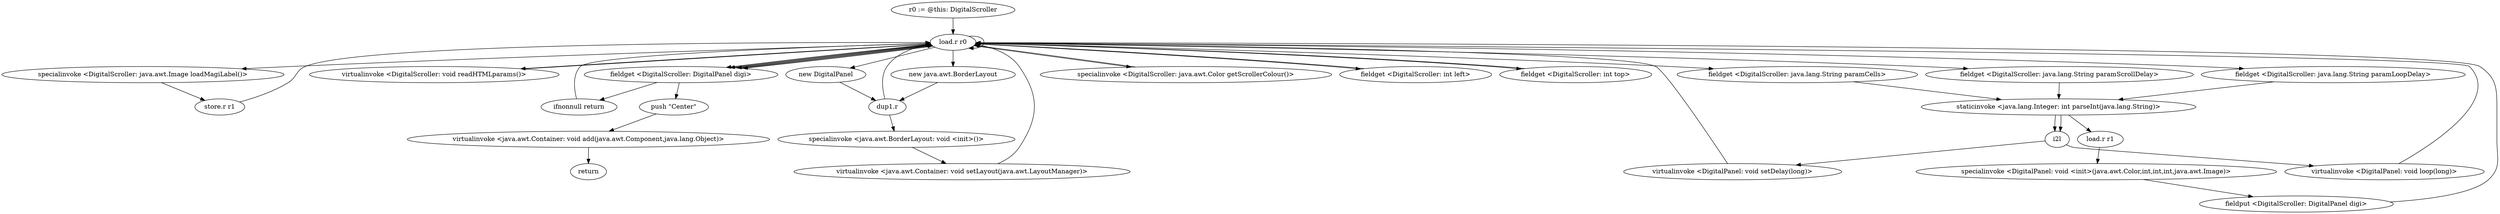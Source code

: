digraph "" {
    "r0 := @this: DigitalScroller"
    "load.r r0"
    "r0 := @this: DigitalScroller"->"load.r r0";
    "specialinvoke <DigitalScroller: java.awt.Image loadMagiLabel()>"
    "load.r r0"->"specialinvoke <DigitalScroller: java.awt.Image loadMagiLabel()>";
    "store.r r1"
    "specialinvoke <DigitalScroller: java.awt.Image loadMagiLabel()>"->"store.r r1";
    "store.r r1"->"load.r r0";
    "virtualinvoke <DigitalScroller: void readHTMLparams()>"
    "load.r r0"->"virtualinvoke <DigitalScroller: void readHTMLparams()>";
    "virtualinvoke <DigitalScroller: void readHTMLparams()>"->"load.r r0";
    "fieldget <DigitalScroller: DigitalPanel digi>"
    "load.r r0"->"fieldget <DigitalScroller: DigitalPanel digi>";
    "ifnonnull return"
    "fieldget <DigitalScroller: DigitalPanel digi>"->"ifnonnull return";
    "ifnonnull return"->"load.r r0";
    "new DigitalPanel"
    "load.r r0"->"new DigitalPanel";
    "dup1.r"
    "new DigitalPanel"->"dup1.r";
    "dup1.r"->"load.r r0";
    "specialinvoke <DigitalScroller: java.awt.Color getScrollerColour()>"
    "load.r r0"->"specialinvoke <DigitalScroller: java.awt.Color getScrollerColour()>";
    "specialinvoke <DigitalScroller: java.awt.Color getScrollerColour()>"->"load.r r0";
    "fieldget <DigitalScroller: int left>"
    "load.r r0"->"fieldget <DigitalScroller: int left>";
    "fieldget <DigitalScroller: int left>"->"load.r r0";
    "fieldget <DigitalScroller: int top>"
    "load.r r0"->"fieldget <DigitalScroller: int top>";
    "fieldget <DigitalScroller: int top>"->"load.r r0";
    "fieldget <DigitalScroller: java.lang.String paramCells>"
    "load.r r0"->"fieldget <DigitalScroller: java.lang.String paramCells>";
    "staticinvoke <java.lang.Integer: int parseInt(java.lang.String)>"
    "fieldget <DigitalScroller: java.lang.String paramCells>"->"staticinvoke <java.lang.Integer: int parseInt(java.lang.String)>";
    "load.r r1"
    "staticinvoke <java.lang.Integer: int parseInt(java.lang.String)>"->"load.r r1";
    "specialinvoke <DigitalPanel: void <init>(java.awt.Color,int,int,int,java.awt.Image)>"
    "load.r r1"->"specialinvoke <DigitalPanel: void <init>(java.awt.Color,int,int,int,java.awt.Image)>";
    "fieldput <DigitalScroller: DigitalPanel digi>"
    "specialinvoke <DigitalPanel: void <init>(java.awt.Color,int,int,int,java.awt.Image)>"->"fieldput <DigitalScroller: DigitalPanel digi>";
    "fieldput <DigitalScroller: DigitalPanel digi>"->"load.r r0";
    "load.r r0"->"fieldget <DigitalScroller: DigitalPanel digi>";
    "fieldget <DigitalScroller: DigitalPanel digi>"->"load.r r0";
    "fieldget <DigitalScroller: java.lang.String paramScrollDelay>"
    "load.r r0"->"fieldget <DigitalScroller: java.lang.String paramScrollDelay>";
    "fieldget <DigitalScroller: java.lang.String paramScrollDelay>"->"staticinvoke <java.lang.Integer: int parseInt(java.lang.String)>";
    "i2l"
    "staticinvoke <java.lang.Integer: int parseInt(java.lang.String)>"->"i2l";
    "virtualinvoke <DigitalPanel: void setDelay(long)>"
    "i2l"->"virtualinvoke <DigitalPanel: void setDelay(long)>";
    "virtualinvoke <DigitalPanel: void setDelay(long)>"->"load.r r0";
    "load.r r0"->"fieldget <DigitalScroller: DigitalPanel digi>";
    "fieldget <DigitalScroller: DigitalPanel digi>"->"load.r r0";
    "fieldget <DigitalScroller: java.lang.String paramLoopDelay>"
    "load.r r0"->"fieldget <DigitalScroller: java.lang.String paramLoopDelay>";
    "fieldget <DigitalScroller: java.lang.String paramLoopDelay>"->"staticinvoke <java.lang.Integer: int parseInt(java.lang.String)>";
    "staticinvoke <java.lang.Integer: int parseInt(java.lang.String)>"->"i2l";
    "virtualinvoke <DigitalPanel: void loop(long)>"
    "i2l"->"virtualinvoke <DigitalPanel: void loop(long)>";
    "virtualinvoke <DigitalPanel: void loop(long)>"->"load.r r0";
    "new java.awt.BorderLayout"
    "load.r r0"->"new java.awt.BorderLayout";
    "new java.awt.BorderLayout"->"dup1.r";
    "specialinvoke <java.awt.BorderLayout: void <init>()>"
    "dup1.r"->"specialinvoke <java.awt.BorderLayout: void <init>()>";
    "virtualinvoke <java.awt.Container: void setLayout(java.awt.LayoutManager)>"
    "specialinvoke <java.awt.BorderLayout: void <init>()>"->"virtualinvoke <java.awt.Container: void setLayout(java.awt.LayoutManager)>";
    "virtualinvoke <java.awt.Container: void setLayout(java.awt.LayoutManager)>"->"load.r r0";
    "load.r r0"->"load.r r0";
    "load.r r0"->"fieldget <DigitalScroller: DigitalPanel digi>";
    "push \"Center\""
    "fieldget <DigitalScroller: DigitalPanel digi>"->"push \"Center\"";
    "virtualinvoke <java.awt.Container: void add(java.awt.Component,java.lang.Object)>"
    "push \"Center\""->"virtualinvoke <java.awt.Container: void add(java.awt.Component,java.lang.Object)>";
    "return"
    "virtualinvoke <java.awt.Container: void add(java.awt.Component,java.lang.Object)>"->"return";
}
